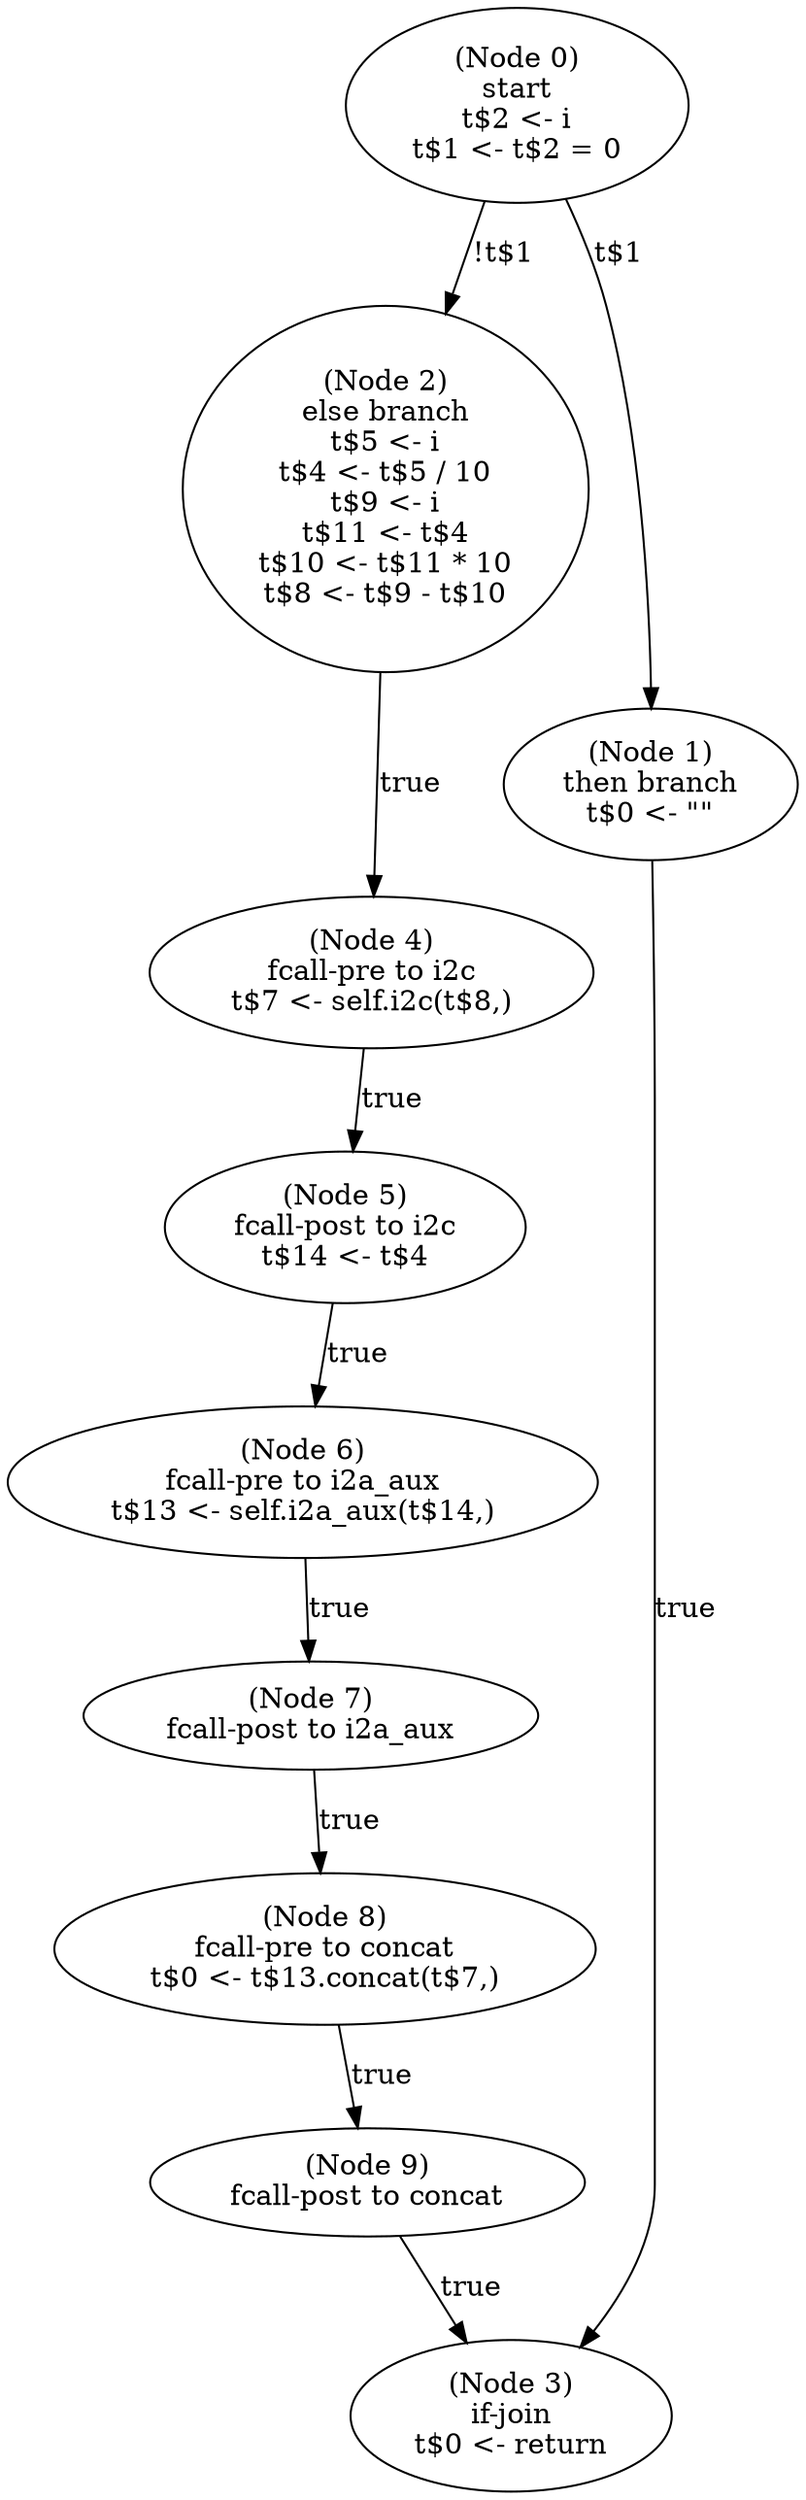digraph i2a_aux_post {
  n0 [label="(Node 0)\nstart\nt$2 <- i\nt$1 <- t$2 = 0\n"];
 n0 -> n2 [label="!t$1"];
 n0 -> n1 [label="t$1"];
  n1 [label="(Node 1)\nthen branch\nt$0 <- \"\"\n"];
 n1 -> n3 [label="true"];
  n2 [label="(Node 2)\nelse branch\nt$5 <- i\nt$4 <- t$5 / 10\nt$9 <- i\nt$11 <- t$4\nt$10 <- t$11 * 10\nt$8 <- t$9 - t$10\n"];
 n2 -> n4 [label="true"];
  n3 [label="(Node 3)\nif-join\nt$0 <- return\n"];
  n4 [label="(Node 4)\nfcall-pre to i2c\nt$7 <- self.i2c(t$8,)\n"];
 n4 -> n5 [label="true"];
  n5 [label="(Node 5)\nfcall-post to i2c\nt$14 <- t$4\n"];
 n5 -> n6 [label="true"];
  n6 [label="(Node 6)\nfcall-pre to i2a_aux\nt$13 <- self.i2a_aux(t$14,)\n"];
 n6 -> n7 [label="true"];
  n7 [label="(Node 7)\nfcall-post to i2a_aux\n"];
 n7 -> n8 [label="true"];
  n8 [label="(Node 8)\nfcall-pre to concat\nt$0 <- t$13.concat(t$7,)\n"];
 n8 -> n9 [label="true"];
  n9 [label="(Node 9)\nfcall-post to concat\n"];
 n9 -> n3 [label="true"];
}
